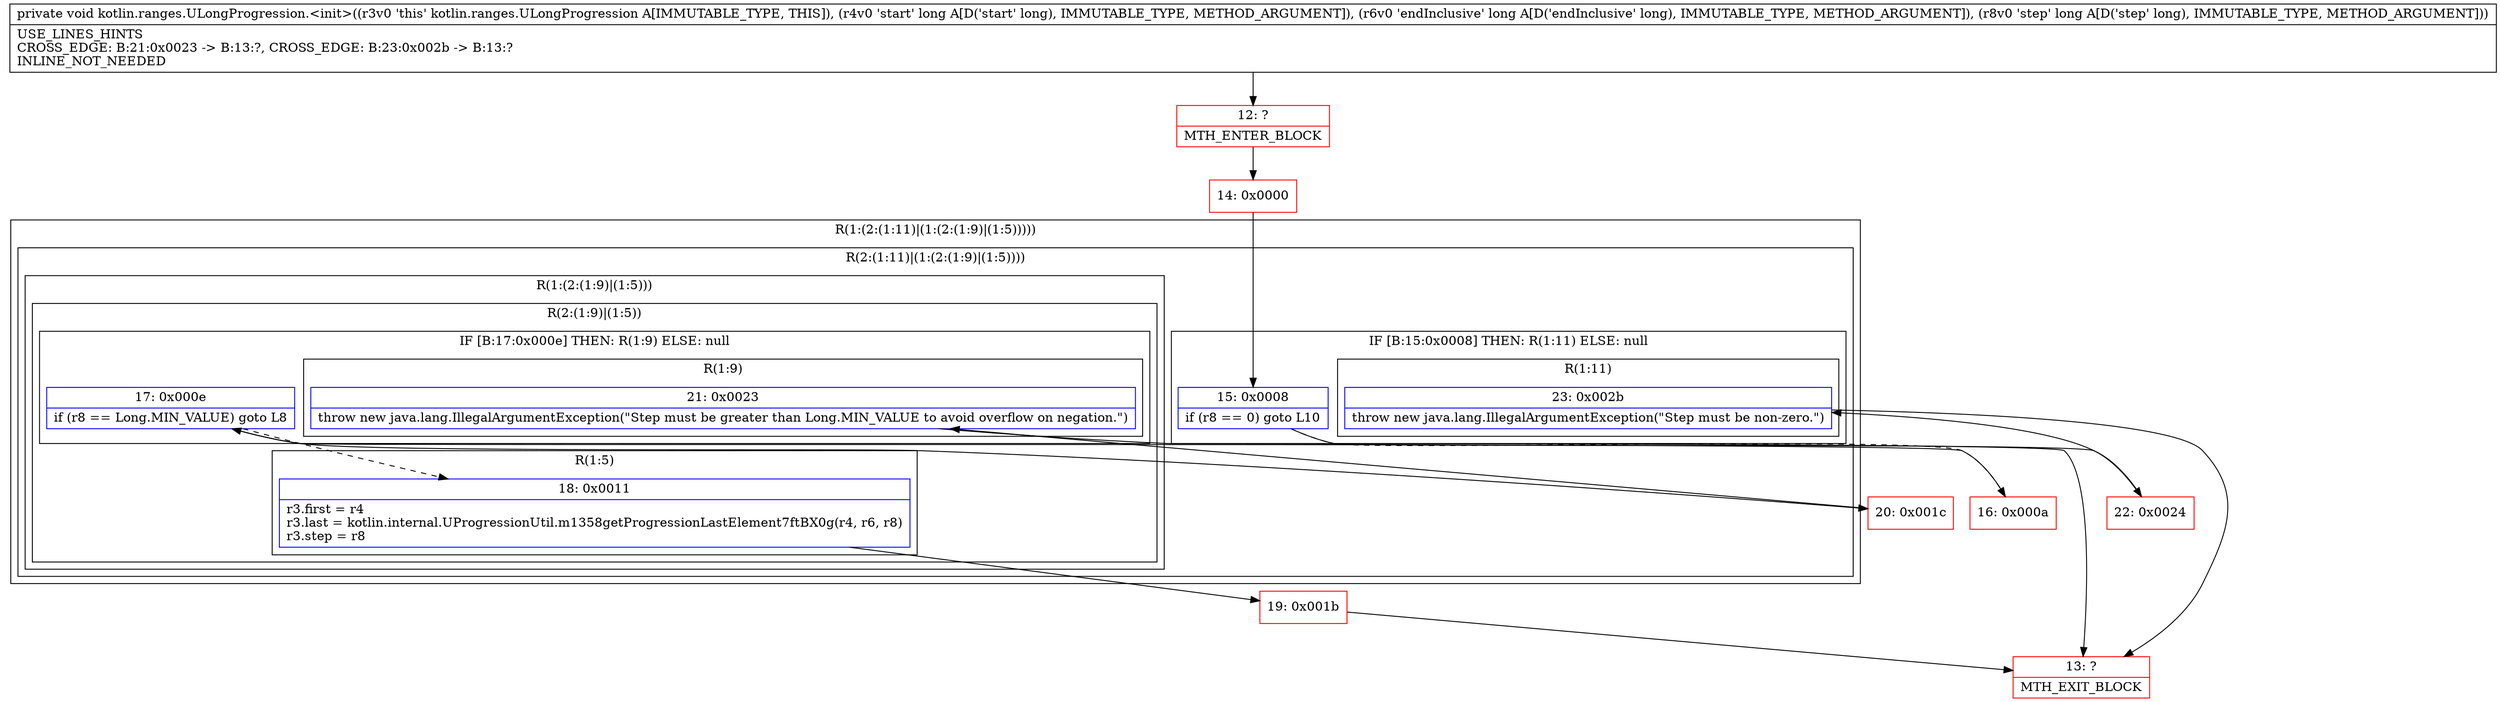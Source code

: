 digraph "CFG forkotlin.ranges.ULongProgression.\<init\>(JJJ)V" {
subgraph cluster_Region_1843454352 {
label = "R(1:(2:(1:11)|(1:(2:(1:9)|(1:5)))))";
node [shape=record,color=blue];
subgraph cluster_Region_346857375 {
label = "R(2:(1:11)|(1:(2:(1:9)|(1:5))))";
node [shape=record,color=blue];
subgraph cluster_IfRegion_333864578 {
label = "IF [B:15:0x0008] THEN: R(1:11) ELSE: null";
node [shape=record,color=blue];
Node_15 [shape=record,label="{15\:\ 0x0008|if (r8 == 0) goto L10\l}"];
subgraph cluster_Region_151265211 {
label = "R(1:11)";
node [shape=record,color=blue];
Node_23 [shape=record,label="{23\:\ 0x002b|throw new java.lang.IllegalArgumentException(\"Step must be non\-zero.\")\l}"];
}
}
subgraph cluster_Region_1661109098 {
label = "R(1:(2:(1:9)|(1:5)))";
node [shape=record,color=blue];
subgraph cluster_Region_321042674 {
label = "R(2:(1:9)|(1:5))";
node [shape=record,color=blue];
subgraph cluster_IfRegion_848422490 {
label = "IF [B:17:0x000e] THEN: R(1:9) ELSE: null";
node [shape=record,color=blue];
Node_17 [shape=record,label="{17\:\ 0x000e|if (r8 == Long.MIN_VALUE) goto L8\l}"];
subgraph cluster_Region_465686132 {
label = "R(1:9)";
node [shape=record,color=blue];
Node_21 [shape=record,label="{21\:\ 0x0023|throw new java.lang.IllegalArgumentException(\"Step must be greater than Long.MIN_VALUE to avoid overflow on negation.\")\l}"];
}
}
subgraph cluster_Region_1823410101 {
label = "R(1:5)";
node [shape=record,color=blue];
Node_18 [shape=record,label="{18\:\ 0x0011|r3.first = r4\lr3.last = kotlin.internal.UProgressionUtil.m1358getProgressionLastElement7ftBX0g(r4, r6, r8)\lr3.step = r8\l}"];
}
}
}
}
}
Node_12 [shape=record,color=red,label="{12\:\ ?|MTH_ENTER_BLOCK\l}"];
Node_14 [shape=record,color=red,label="{14\:\ 0x0000}"];
Node_16 [shape=record,color=red,label="{16\:\ 0x000a}"];
Node_19 [shape=record,color=red,label="{19\:\ 0x001b}"];
Node_13 [shape=record,color=red,label="{13\:\ ?|MTH_EXIT_BLOCK\l}"];
Node_20 [shape=record,color=red,label="{20\:\ 0x001c}"];
Node_22 [shape=record,color=red,label="{22\:\ 0x0024}"];
MethodNode[shape=record,label="{private void kotlin.ranges.ULongProgression.\<init\>((r3v0 'this' kotlin.ranges.ULongProgression A[IMMUTABLE_TYPE, THIS]), (r4v0 'start' long A[D('start' long), IMMUTABLE_TYPE, METHOD_ARGUMENT]), (r6v0 'endInclusive' long A[D('endInclusive' long), IMMUTABLE_TYPE, METHOD_ARGUMENT]), (r8v0 'step' long A[D('step' long), IMMUTABLE_TYPE, METHOD_ARGUMENT]))  | USE_LINES_HINTS\lCROSS_EDGE: B:21:0x0023 \-\> B:13:?, CROSS_EDGE: B:23:0x002b \-\> B:13:?\lINLINE_NOT_NEEDED\l}"];
MethodNode -> Node_12;Node_15 -> Node_16[style=dashed];
Node_15 -> Node_22;
Node_23 -> Node_13;
Node_17 -> Node_18[style=dashed];
Node_17 -> Node_20;
Node_21 -> Node_13;
Node_18 -> Node_19;
Node_12 -> Node_14;
Node_14 -> Node_15;
Node_16 -> Node_17;
Node_19 -> Node_13;
Node_20 -> Node_21;
Node_22 -> Node_23;
}

